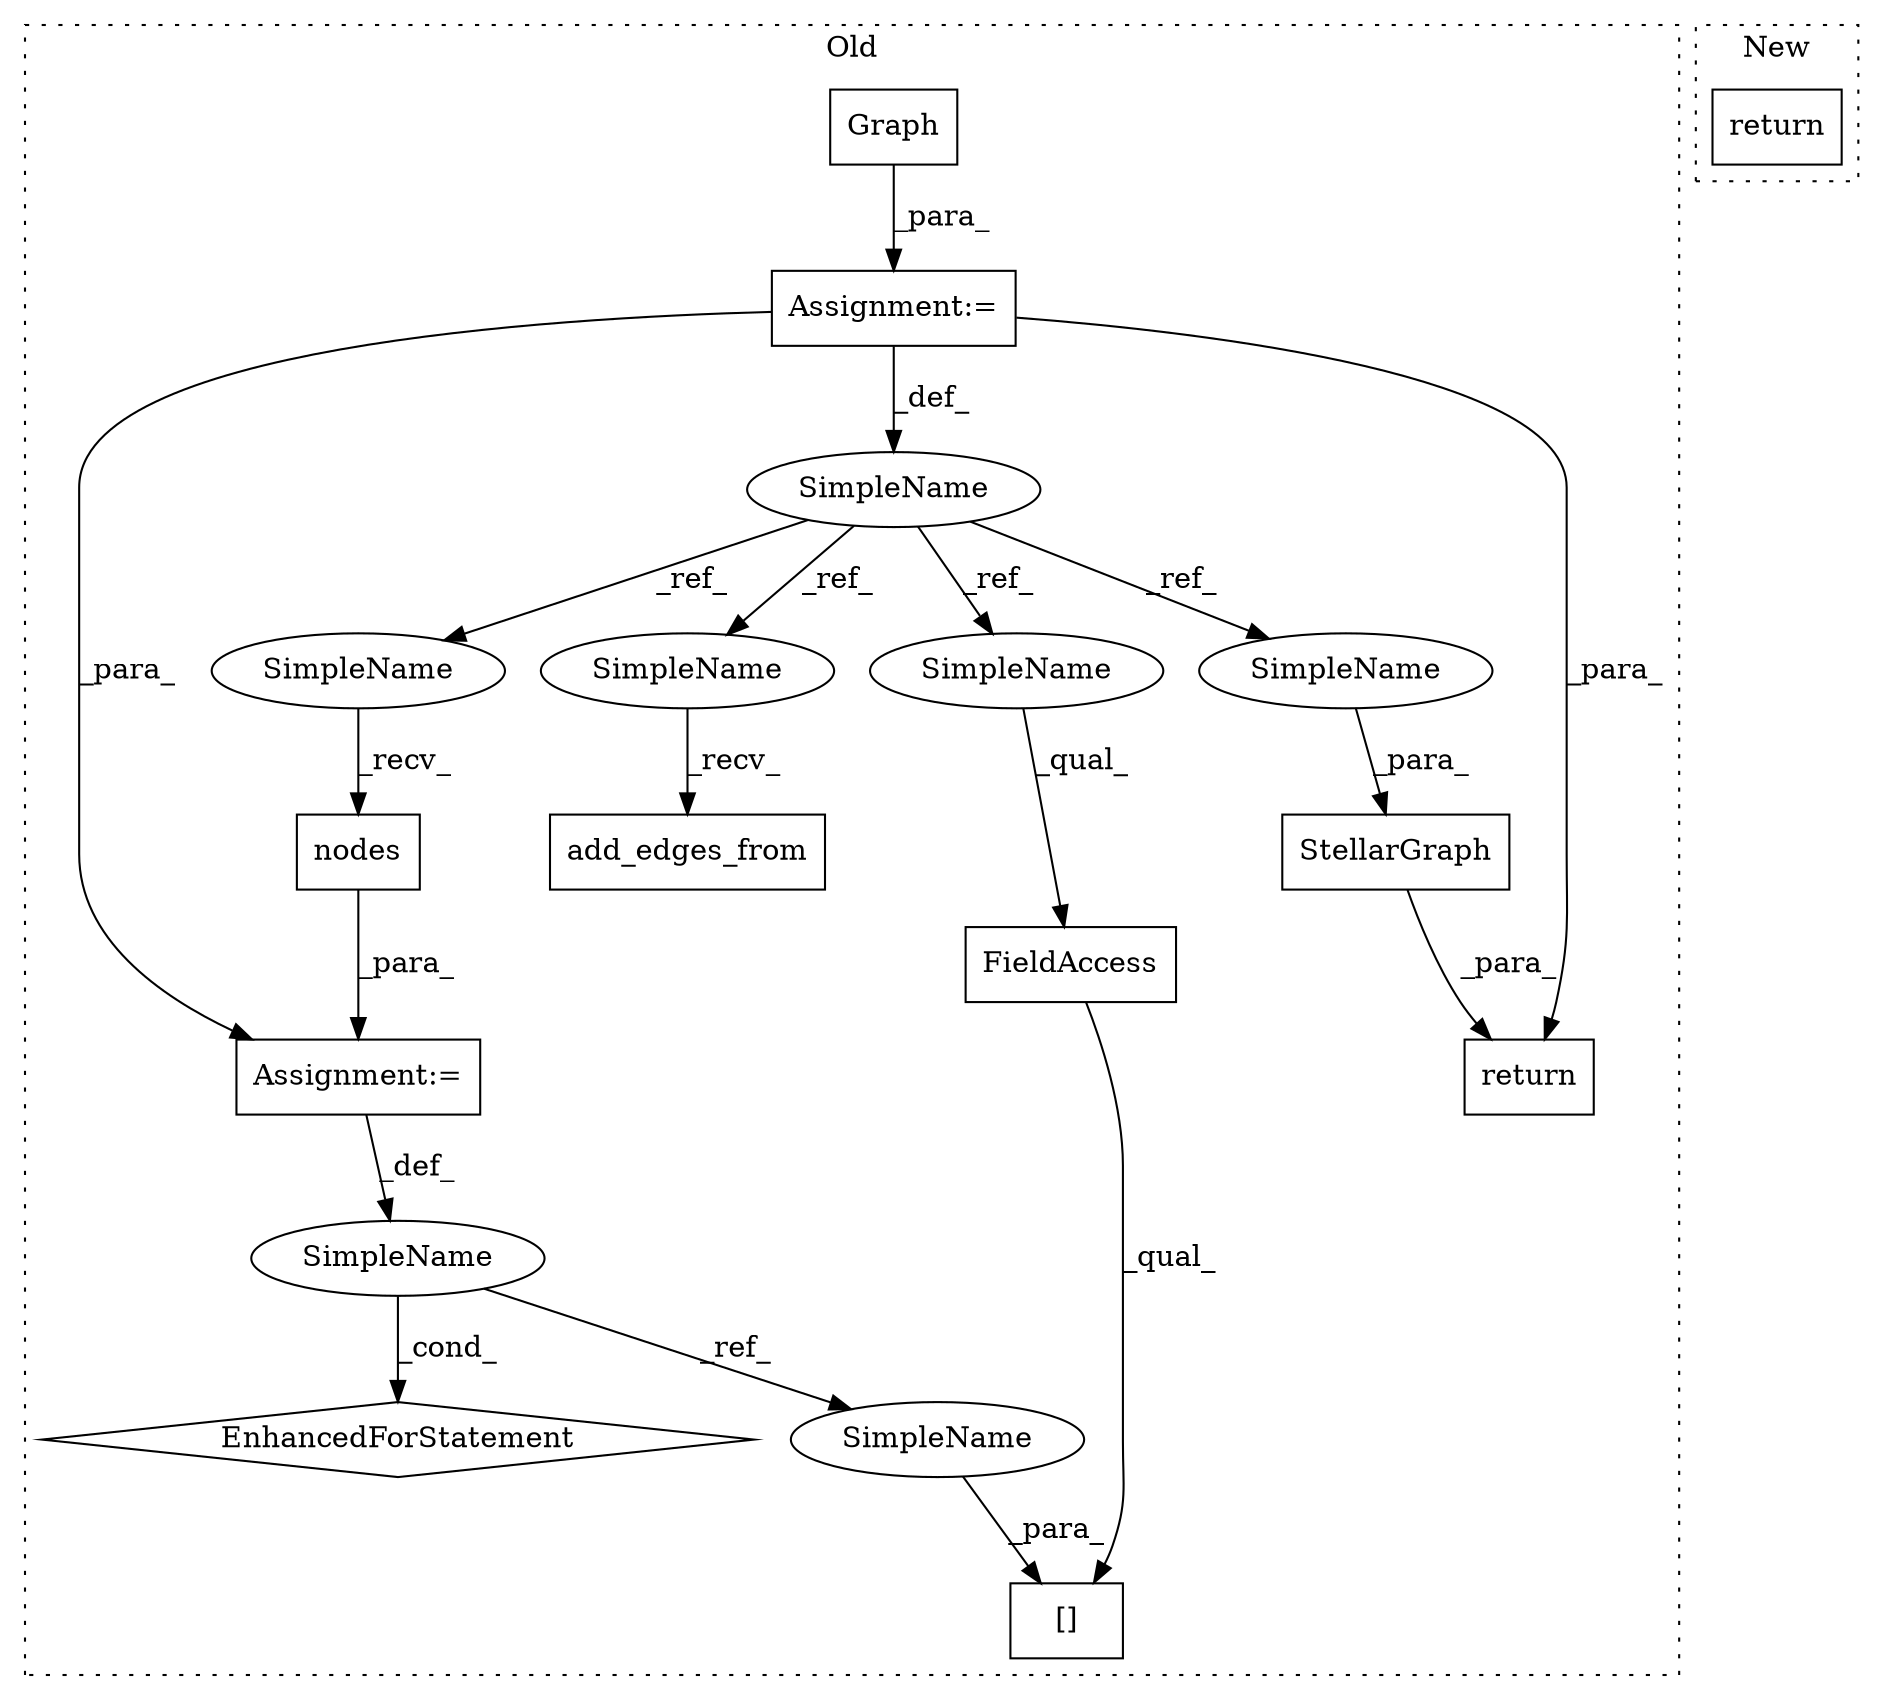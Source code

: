 digraph G {
subgraph cluster0 {
1 [label="nodes" a="32" s="949" l="7" shape="box"];
3 [label="Assignment:=" a="7" s="883,956" l="53,2" shape="box"];
4 [label="EnhancedForStatement" a="70" s="883,956" l="53,2" shape="diamond"];
5 [label="SimpleName" a="42" s="266" l="1" shape="ellipse"];
6 [label="StellarGraph" a="32" s="1102,1116" l="13,1" shape="box"];
7 [label="[]" a="2" s="1054,1066" l="8,1" shape="box"];
8 [label="return" a="41" s="1123" l="7" shape="box"];
9 [label="FieldAccess" a="22" s="1054" l="7" shape="box"];
10 [label="SimpleName" a="42" s="940" l="4" shape="ellipse"];
11 [label="Graph" a="32" s="277" l="7" shape="box"];
12 [label="add_edges_from" a="32" s="831,851" l="15,1" shape="box"];
13 [label="Assignment:=" a="7" s="267" l="1" shape="box"];
14 [label="SimpleName" a="42" s="1054" l="1" shape="ellipse"];
15 [label="SimpleName" a="42" s="829" l="1" shape="ellipse"];
16 [label="SimpleName" a="42" s="1115" l="1" shape="ellipse"];
17 [label="SimpleName" a="42" s="947" l="1" shape="ellipse"];
18 [label="SimpleName" a="42" s="1062" l="4" shape="ellipse"];
label = "Old";
style="dotted";
}
subgraph cluster1 {
2 [label="return" a="41" s="962" l="7" shape="box"];
label = "New";
style="dotted";
}
1 -> 3 [label="_para_"];
3 -> 10 [label="_def_"];
5 -> 17 [label="_ref_"];
5 -> 15 [label="_ref_"];
5 -> 16 [label="_ref_"];
5 -> 14 [label="_ref_"];
6 -> 8 [label="_para_"];
9 -> 7 [label="_qual_"];
10 -> 18 [label="_ref_"];
10 -> 4 [label="_cond_"];
11 -> 13 [label="_para_"];
13 -> 3 [label="_para_"];
13 -> 8 [label="_para_"];
13 -> 5 [label="_def_"];
14 -> 9 [label="_qual_"];
15 -> 12 [label="_recv_"];
16 -> 6 [label="_para_"];
17 -> 1 [label="_recv_"];
18 -> 7 [label="_para_"];
}